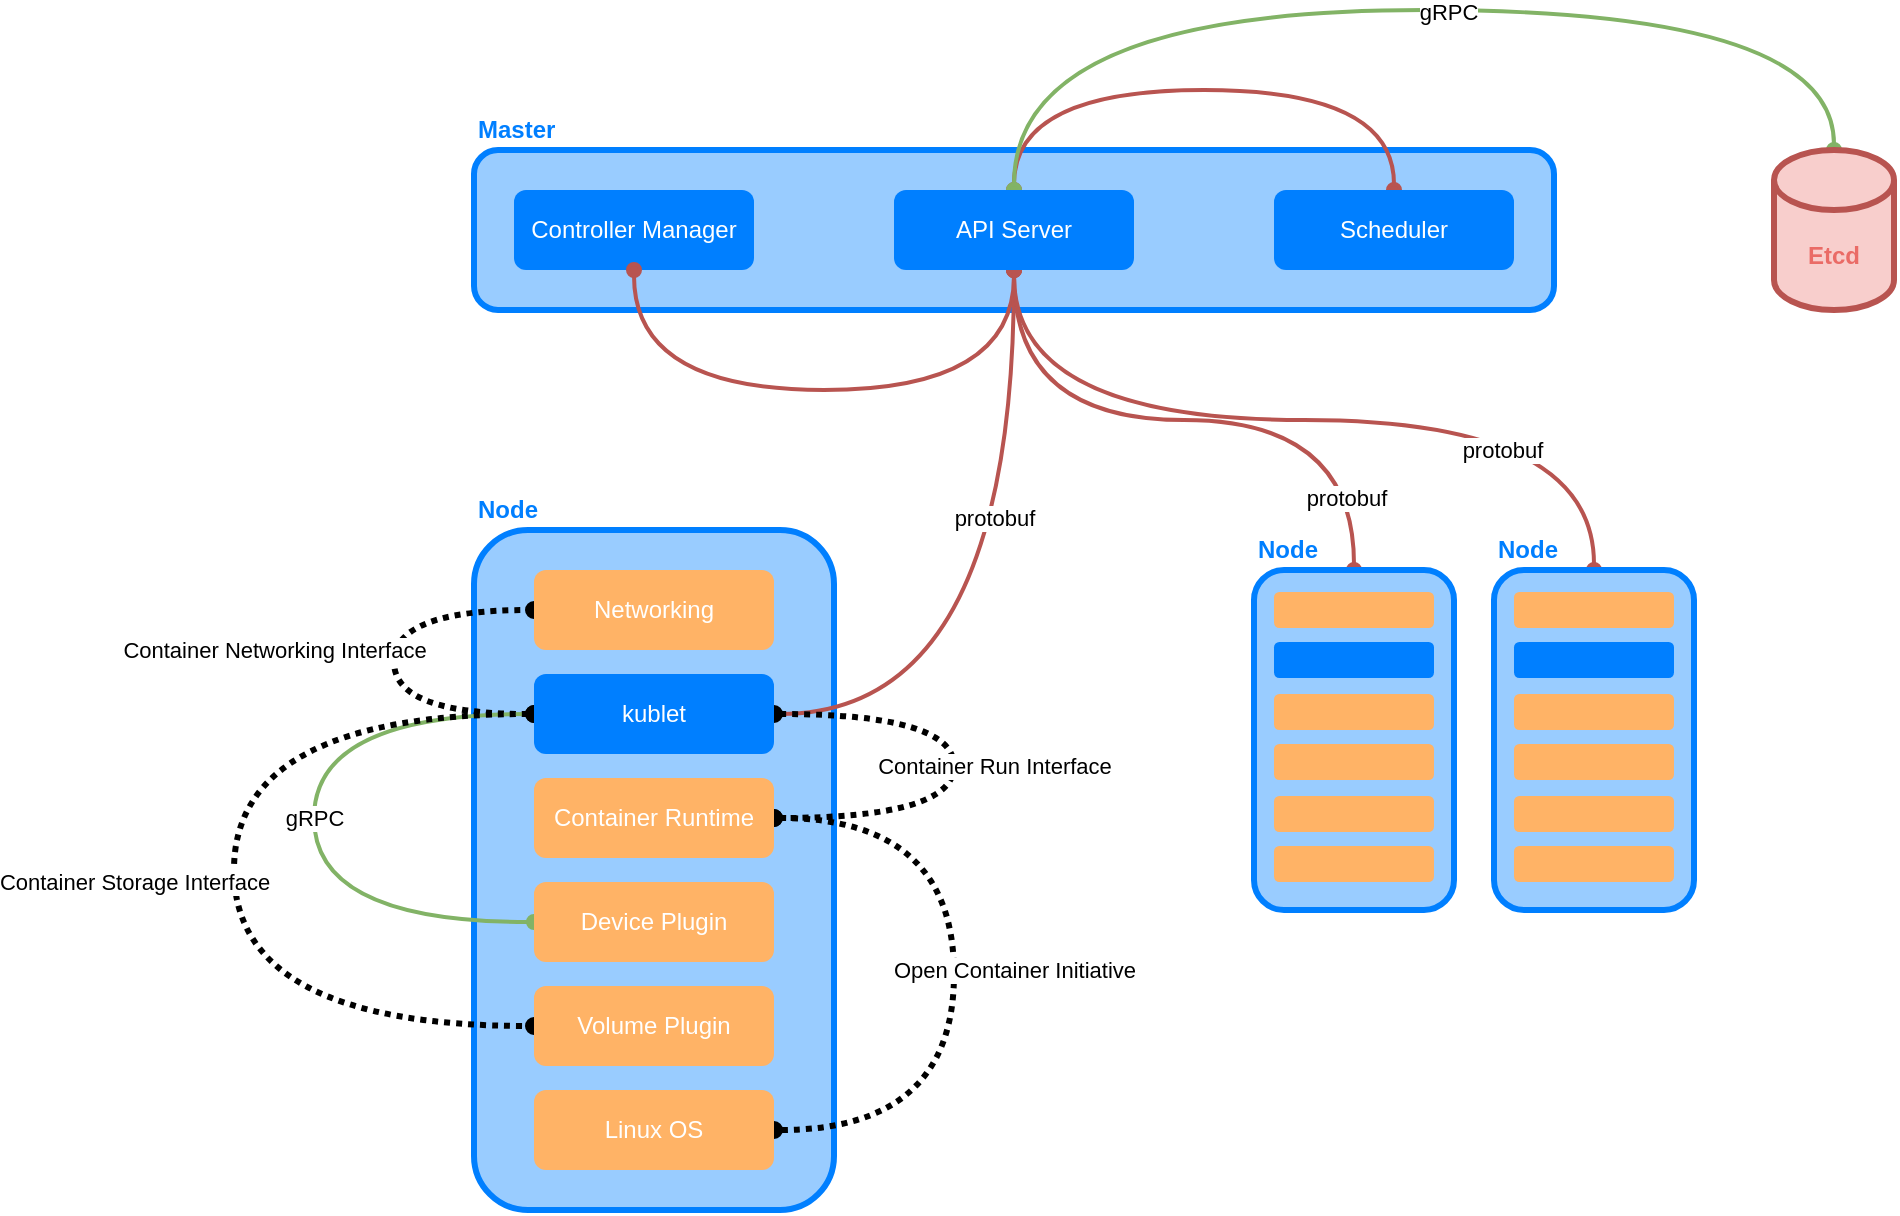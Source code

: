 <mxfile version="14.6.13" type="github" pages="2">
  <diagram id="bBBhsQbIYzlm841d_2xN" name="Kubernetes架构">
    <mxGraphModel dx="1773" dy="589" grid="1" gridSize="10" guides="1" tooltips="1" connect="1" arrows="1" fold="1" page="1" pageScale="1" pageWidth="827" pageHeight="1169" math="0" shadow="0">
      <root>
        <mxCell id="0" />
        <mxCell id="1" parent="0" />
        <mxCell id="aCPD2V1o_IkPT03zLZu7-23" value="" style="rounded=1;whiteSpace=wrap;html=1;fontColor=#FFFFFF;gradientColor=none;strokeColor=#007FFF;strokeWidth=3;fillColor=#99CCFF;" vertex="1" parent="1">
          <mxGeometry x="40" y="330" width="180" height="340" as="geometry" />
        </mxCell>
        <mxCell id="aCPD2V1o_IkPT03zLZu7-20" value="" style="rounded=1;whiteSpace=wrap;html=1;fontColor=#FFFFFF;gradientColor=none;strokeColor=#007FFF;strokeWidth=3;fillColor=#99CCFF;" vertex="1" parent="1">
          <mxGeometry x="40" y="140" width="540" height="80" as="geometry" />
        </mxCell>
        <mxCell id="aCPD2V1o_IkPT03zLZu7-1" value="Controller Manager" style="rounded=1;whiteSpace=wrap;html=1;fontColor=#FFFFFF;fillColor=#007FFF;strokeColor=none;" vertex="1" parent="1">
          <mxGeometry x="60" y="160" width="120" height="40" as="geometry" />
        </mxCell>
        <mxCell id="aCPD2V1o_IkPT03zLZu7-31" style="edgeStyle=orthogonalEdgeStyle;curved=1;rounded=0;orthogonalLoop=1;jettySize=auto;html=1;exitX=0.5;exitY=0;exitDx=0;exitDy=0;entryX=0.5;entryY=0;entryDx=0;entryDy=0;fontColor=#000000;startArrow=oval;startFill=1;endArrow=oval;endFill=1;strokeWidth=2;fillColor=#f8cecc;strokeColor=#b85450;" edge="1" parent="1" source="aCPD2V1o_IkPT03zLZu7-2" target="aCPD2V1o_IkPT03zLZu7-3">
          <mxGeometry relative="1" as="geometry">
            <Array as="points">
              <mxPoint x="310" y="110" />
              <mxPoint x="500" y="110" />
            </Array>
          </mxGeometry>
        </mxCell>
        <mxCell id="aCPD2V1o_IkPT03zLZu7-32" style="edgeStyle=orthogonalEdgeStyle;curved=1;rounded=0;orthogonalLoop=1;jettySize=auto;html=1;exitX=0.5;exitY=1;exitDx=0;exitDy=0;entryX=0.5;entryY=1;entryDx=0;entryDy=0;fontColor=#000000;startArrow=oval;startFill=1;endArrow=oval;endFill=1;strokeWidth=2;fillColor=#f8cecc;strokeColor=#b85450;" edge="1" parent="1" source="aCPD2V1o_IkPT03zLZu7-2" target="aCPD2V1o_IkPT03zLZu7-1">
          <mxGeometry relative="1" as="geometry">
            <Array as="points">
              <mxPoint x="310" y="260" />
              <mxPoint x="120" y="260" />
            </Array>
          </mxGeometry>
        </mxCell>
        <mxCell id="aCPD2V1o_IkPT03zLZu7-35" style="edgeStyle=orthogonalEdgeStyle;curved=1;rounded=0;orthogonalLoop=1;jettySize=auto;html=1;exitX=0.5;exitY=1;exitDx=0;exitDy=0;entryX=1;entryY=0.5;entryDx=0;entryDy=0;fontColor=#000000;startArrow=oval;startFill=1;endArrow=oval;endFill=1;strokeColor=#b85450;strokeWidth=2;fillColor=#f8cecc;" edge="1" parent="1" source="aCPD2V1o_IkPT03zLZu7-2" target="aCPD2V1o_IkPT03zLZu7-6">
          <mxGeometry relative="1" as="geometry" />
        </mxCell>
        <mxCell id="aCPD2V1o_IkPT03zLZu7-56" value="protobuf" style="edgeLabel;html=1;align=center;verticalAlign=middle;resizable=0;points=[];fontColor=#000000;" vertex="1" connectable="0" parent="aCPD2V1o_IkPT03zLZu7-35">
          <mxGeometry x="-0.275" y="-10" relative="1" as="geometry">
            <mxPoint as="offset" />
          </mxGeometry>
        </mxCell>
        <mxCell id="aCPD2V1o_IkPT03zLZu7-54" style="edgeStyle=orthogonalEdgeStyle;curved=1;rounded=0;orthogonalLoop=1;jettySize=auto;html=1;exitX=0.5;exitY=1;exitDx=0;exitDy=0;entryX=0.5;entryY=0;entryDx=0;entryDy=0;fontColor=#000000;startArrow=oval;startFill=1;endArrow=oval;endFill=1;strokeColor=#b85450;strokeWidth=2;fillColor=#f8cecc;" edge="1" parent="1" source="aCPD2V1o_IkPT03zLZu7-2" target="aCPD2V1o_IkPT03zLZu7-44">
          <mxGeometry relative="1" as="geometry" />
        </mxCell>
        <mxCell id="aCPD2V1o_IkPT03zLZu7-57" value="protobuf" style="edgeLabel;html=1;align=center;verticalAlign=middle;resizable=0;points=[];fontColor=#000000;" vertex="1" connectable="0" parent="aCPD2V1o_IkPT03zLZu7-54">
          <mxGeometry x="0.775" y="-4" relative="1" as="geometry">
            <mxPoint as="offset" />
          </mxGeometry>
        </mxCell>
        <mxCell id="aCPD2V1o_IkPT03zLZu7-55" style="edgeStyle=orthogonalEdgeStyle;curved=1;rounded=0;orthogonalLoop=1;jettySize=auto;html=1;exitX=0.5;exitY=1;exitDx=0;exitDy=0;entryX=0.5;entryY=0;entryDx=0;entryDy=0;fontColor=#000000;startArrow=oval;startFill=1;endArrow=oval;endFill=1;strokeColor=#b85450;strokeWidth=2;fillColor=#f8cecc;" edge="1" parent="1" source="aCPD2V1o_IkPT03zLZu7-2" target="aCPD2V1o_IkPT03zLZu7-47">
          <mxGeometry relative="1" as="geometry" />
        </mxCell>
        <mxCell id="aCPD2V1o_IkPT03zLZu7-58" value="protobuf" style="edgeLabel;html=1;align=center;verticalAlign=middle;resizable=0;points=[];fontColor=#000000;" vertex="1" connectable="0" parent="aCPD2V1o_IkPT03zLZu7-55">
          <mxGeometry x="0.45" y="-15" relative="1" as="geometry">
            <mxPoint as="offset" />
          </mxGeometry>
        </mxCell>
        <mxCell id="aCPD2V1o_IkPT03zLZu7-59" style="edgeStyle=orthogonalEdgeStyle;curved=1;rounded=0;orthogonalLoop=1;jettySize=auto;html=1;exitX=0.5;exitY=0;exitDx=0;exitDy=0;entryX=0.5;entryY=0;entryDx=0;entryDy=0;entryPerimeter=0;fontColor=#000000;startArrow=oval;startFill=1;endArrow=oval;endFill=1;strokeColor=#82b366;strokeWidth=2;fillColor=#d5e8d4;" edge="1" parent="1" source="aCPD2V1o_IkPT03zLZu7-2" target="aCPD2V1o_IkPT03zLZu7-29">
          <mxGeometry relative="1" as="geometry">
            <Array as="points">
              <mxPoint x="310" y="70" />
              <mxPoint x="720" y="70" />
            </Array>
          </mxGeometry>
        </mxCell>
        <mxCell id="aCPD2V1o_IkPT03zLZu7-60" value="gRPC" style="edgeLabel;html=1;align=center;verticalAlign=middle;resizable=0;points=[];fontColor=#000000;" vertex="1" connectable="0" parent="aCPD2V1o_IkPT03zLZu7-59">
          <mxGeometry x="0.077" y="-1" relative="1" as="geometry">
            <mxPoint as="offset" />
          </mxGeometry>
        </mxCell>
        <mxCell id="aCPD2V1o_IkPT03zLZu7-2" value="API Server" style="rounded=1;whiteSpace=wrap;html=1;fontColor=#FFFFFF;fillColor=#007FFF;strokeColor=none;" vertex="1" parent="1">
          <mxGeometry x="250" y="160" width="120" height="40" as="geometry" />
        </mxCell>
        <mxCell id="aCPD2V1o_IkPT03zLZu7-3" value="Scheduler" style="rounded=1;whiteSpace=wrap;html=1;fontColor=#FFFFFF;fillColor=#007FFF;strokeColor=none;" vertex="1" parent="1">
          <mxGeometry x="440" y="160" width="120" height="40" as="geometry" />
        </mxCell>
        <mxCell id="aCPD2V1o_IkPT03zLZu7-14" style="edgeStyle=orthogonalEdgeStyle;curved=1;rounded=0;orthogonalLoop=1;jettySize=auto;html=1;exitX=0;exitY=0.5;exitDx=0;exitDy=0;entryX=0;entryY=0.5;entryDx=0;entryDy=0;fontColor=#FFFFFF;startArrow=oval;startFill=1;endArrow=oval;endFill=1;strokeWidth=3;dashed=1;dashPattern=1 1;" edge="1" parent="1" source="aCPD2V1o_IkPT03zLZu7-6" target="aCPD2V1o_IkPT03zLZu7-7">
          <mxGeometry relative="1" as="geometry">
            <Array as="points">
              <mxPoint y="422" />
              <mxPoint y="370" />
            </Array>
          </mxGeometry>
        </mxCell>
        <mxCell id="aCPD2V1o_IkPT03zLZu7-27" value="Container Networking Interface" style="edgeLabel;html=1;align=center;verticalAlign=middle;resizable=0;points=[];fontColor=#000000;" vertex="1" connectable="0" parent="aCPD2V1o_IkPT03zLZu7-14">
          <mxGeometry x="0.01" y="-1" relative="1" as="geometry">
            <mxPoint x="-61" y="-5" as="offset" />
          </mxGeometry>
        </mxCell>
        <mxCell id="aCPD2V1o_IkPT03zLZu7-16" value="&lt;font color=&quot;#000000&quot;&gt;gRPC&lt;/font&gt;" style="edgeStyle=orthogonalEdgeStyle;curved=1;rounded=0;orthogonalLoop=1;jettySize=auto;html=1;exitX=0;exitY=0.5;exitDx=0;exitDy=0;entryX=0;entryY=0.5;entryDx=0;entryDy=0;fontColor=#FFFFFF;startArrow=oval;startFill=1;endArrow=oval;endFill=1;strokeWidth=2;fillColor=#d5e8d4;strokeColor=#82b366;" edge="1" parent="1" source="aCPD2V1o_IkPT03zLZu7-6" target="aCPD2V1o_IkPT03zLZu7-10">
          <mxGeometry relative="1" as="geometry">
            <Array as="points">
              <mxPoint x="-40" y="422" />
              <mxPoint x="-40" y="526" />
            </Array>
          </mxGeometry>
        </mxCell>
        <mxCell id="aCPD2V1o_IkPT03zLZu7-17" style="edgeStyle=orthogonalEdgeStyle;curved=1;rounded=0;orthogonalLoop=1;jettySize=auto;html=1;exitX=0;exitY=0.5;exitDx=0;exitDy=0;entryX=0;entryY=0.5;entryDx=0;entryDy=0;fontColor=#FFFFFF;startArrow=oval;startFill=1;endArrow=oval;endFill=1;strokeWidth=3;dashed=1;dashPattern=1 1;" edge="1" parent="1" source="aCPD2V1o_IkPT03zLZu7-6" target="aCPD2V1o_IkPT03zLZu7-9">
          <mxGeometry relative="1" as="geometry">
            <Array as="points">
              <mxPoint x="-80" y="422" />
              <mxPoint x="-80" y="578" />
            </Array>
          </mxGeometry>
        </mxCell>
        <mxCell id="aCPD2V1o_IkPT03zLZu7-28" value="Container Storage Interface" style="edgeLabel;html=1;align=center;verticalAlign=middle;resizable=0;points=[];fontColor=#000000;" vertex="1" connectable="0" parent="aCPD2V1o_IkPT03zLZu7-17">
          <mxGeometry x="0.031" y="1" relative="1" as="geometry">
            <mxPoint x="-51" y="-1" as="offset" />
          </mxGeometry>
        </mxCell>
        <mxCell id="aCPD2V1o_IkPT03zLZu7-24" style="edgeStyle=orthogonalEdgeStyle;curved=1;rounded=0;orthogonalLoop=1;jettySize=auto;html=1;exitX=1;exitY=0.5;exitDx=0;exitDy=0;entryX=1;entryY=0.5;entryDx=0;entryDy=0;fontColor=#FFFFFF;startArrow=oval;startFill=1;endArrow=oval;endFill=1;strokeWidth=3;dashed=1;dashPattern=1 1;" edge="1" parent="1" source="aCPD2V1o_IkPT03zLZu7-6" target="aCPD2V1o_IkPT03zLZu7-8">
          <mxGeometry relative="1" as="geometry">
            <Array as="points">
              <mxPoint x="280" y="422" />
              <mxPoint x="280" y="474" />
            </Array>
          </mxGeometry>
        </mxCell>
        <mxCell id="aCPD2V1o_IkPT03zLZu7-25" value="&lt;font color=&quot;#000000&quot;&gt;Container Run Interface&lt;/font&gt;" style="edgeLabel;html=1;align=center;verticalAlign=middle;resizable=0;points=[];fontColor=#FFFFFF;" vertex="1" connectable="0" parent="aCPD2V1o_IkPT03zLZu7-24">
          <mxGeometry y="1" relative="1" as="geometry">
            <mxPoint x="19" as="offset" />
          </mxGeometry>
        </mxCell>
        <mxCell id="aCPD2V1o_IkPT03zLZu7-6" value="kublet" style="rounded=1;whiteSpace=wrap;html=1;fontColor=#FFFFFF;fillColor=#007FFF;strokeColor=none;" vertex="1" parent="1">
          <mxGeometry x="70" y="402" width="120" height="40" as="geometry" />
        </mxCell>
        <mxCell id="aCPD2V1o_IkPT03zLZu7-7" value="Networking" style="rounded=1;whiteSpace=wrap;html=1;fontColor=#FFFFFF;strokeColor=none;fillColor=#FFB366;" vertex="1" parent="1">
          <mxGeometry x="70" y="350" width="120" height="40" as="geometry" />
        </mxCell>
        <mxCell id="aCPD2V1o_IkPT03zLZu7-18" style="edgeStyle=orthogonalEdgeStyle;curved=1;rounded=0;orthogonalLoop=1;jettySize=auto;html=1;exitX=1;exitY=0.5;exitDx=0;exitDy=0;entryX=1;entryY=0.5;entryDx=0;entryDy=0;fontColor=#FFFFFF;startArrow=oval;startFill=1;endArrow=oval;endFill=1;strokeWidth=3;dashed=1;dashPattern=1 1;" edge="1" parent="1" source="aCPD2V1o_IkPT03zLZu7-8" target="aCPD2V1o_IkPT03zLZu7-11">
          <mxGeometry relative="1" as="geometry">
            <Array as="points">
              <mxPoint x="280" y="474" />
              <mxPoint x="280" y="630" />
            </Array>
          </mxGeometry>
        </mxCell>
        <mxCell id="aCPD2V1o_IkPT03zLZu7-26" value="&lt;font&gt;Open Container Initiative&lt;/font&gt;" style="edgeLabel;html=1;align=center;verticalAlign=middle;resizable=0;points=[];" vertex="1" connectable="0" parent="aCPD2V1o_IkPT03zLZu7-18">
          <mxGeometry x="-0.024" y="1" relative="1" as="geometry">
            <mxPoint x="29" y="2" as="offset" />
          </mxGeometry>
        </mxCell>
        <mxCell id="aCPD2V1o_IkPT03zLZu7-8" value="Container Runtime" style="rounded=1;whiteSpace=wrap;html=1;fontColor=#FFFFFF;strokeColor=none;fillColor=#FFB366;" vertex="1" parent="1">
          <mxGeometry x="70" y="454" width="120" height="40" as="geometry" />
        </mxCell>
        <mxCell id="aCPD2V1o_IkPT03zLZu7-9" value="Volume Plugin" style="rounded=1;whiteSpace=wrap;html=1;fontColor=#FFFFFF;strokeColor=none;fillColor=#FFB366;" vertex="1" parent="1">
          <mxGeometry x="70" y="558" width="120" height="40" as="geometry" />
        </mxCell>
        <mxCell id="aCPD2V1o_IkPT03zLZu7-10" value="Device Plugin" style="rounded=1;whiteSpace=wrap;html=1;fontColor=#FFFFFF;strokeColor=none;fillColor=#FFB366;" vertex="1" parent="1">
          <mxGeometry x="70" y="506" width="120" height="40" as="geometry" />
        </mxCell>
        <mxCell id="aCPD2V1o_IkPT03zLZu7-11" value="Linux OS" style="rounded=1;whiteSpace=wrap;html=1;fontColor=#FFFFFF;strokeColor=none;fillColor=#FFB366;" vertex="1" parent="1">
          <mxGeometry x="70" y="610" width="120" height="40" as="geometry" />
        </mxCell>
        <mxCell id="aCPD2V1o_IkPT03zLZu7-29" value="&lt;font color=&quot;#ea6b66&quot;&gt;&lt;b&gt;Etcd&lt;/b&gt;&lt;/font&gt;" style="shape=cylinder3;whiteSpace=wrap;html=1;boundedLbl=1;backgroundOutline=1;size=15;strokeColor=#b85450;strokeWidth=3;fillColor=#f8cecc;" vertex="1" parent="1">
          <mxGeometry x="690" y="140" width="60" height="80" as="geometry" />
        </mxCell>
        <mxCell id="aCPD2V1o_IkPT03zLZu7-45" value="" style="group" vertex="1" connectable="0" parent="1">
          <mxGeometry x="430" y="350" width="100" height="170" as="geometry" />
        </mxCell>
        <mxCell id="aCPD2V1o_IkPT03zLZu7-44" value="" style="rounded=1;whiteSpace=wrap;html=1;fontColor=#FFFFFF;gradientColor=none;strokeColor=#007FFF;strokeWidth=3;fillColor=#99CCFF;" vertex="1" parent="aCPD2V1o_IkPT03zLZu7-45">
          <mxGeometry width="100" height="170" as="geometry" />
        </mxCell>
        <mxCell id="aCPD2V1o_IkPT03zLZu7-38" value="" style="rounded=1;whiteSpace=wrap;html=1;fontColor=#FFFFFF;strokeColor=none;fillColor=#FFB366;" vertex="1" parent="aCPD2V1o_IkPT03zLZu7-45">
          <mxGeometry x="10" y="11" width="80" height="18" as="geometry" />
        </mxCell>
        <mxCell id="aCPD2V1o_IkPT03zLZu7-39" value="" style="rounded=1;whiteSpace=wrap;html=1;fontColor=#FFFFFF;strokeColor=none;fillColor=#007FFF;" vertex="1" parent="aCPD2V1o_IkPT03zLZu7-45">
          <mxGeometry x="10" y="36" width="80" height="18" as="geometry" />
        </mxCell>
        <mxCell id="aCPD2V1o_IkPT03zLZu7-40" value="" style="rounded=1;whiteSpace=wrap;html=1;fontColor=#FFFFFF;strokeColor=none;fillColor=#FFB366;" vertex="1" parent="aCPD2V1o_IkPT03zLZu7-45">
          <mxGeometry x="10" y="62" width="80" height="18" as="geometry" />
        </mxCell>
        <mxCell id="aCPD2V1o_IkPT03zLZu7-41" value="" style="rounded=1;whiteSpace=wrap;html=1;fontColor=#FFFFFF;strokeColor=none;fillColor=#FFB366;" vertex="1" parent="aCPD2V1o_IkPT03zLZu7-45">
          <mxGeometry x="10" y="87" width="80" height="18" as="geometry" />
        </mxCell>
        <mxCell id="aCPD2V1o_IkPT03zLZu7-42" value="" style="rounded=1;whiteSpace=wrap;html=1;fontColor=#FFFFFF;strokeColor=none;fillColor=#FFB366;" vertex="1" parent="aCPD2V1o_IkPT03zLZu7-45">
          <mxGeometry x="10" y="113" width="80" height="18" as="geometry" />
        </mxCell>
        <mxCell id="aCPD2V1o_IkPT03zLZu7-43" value="" style="rounded=1;whiteSpace=wrap;html=1;fontColor=#FFFFFF;strokeColor=none;fillColor=#FFB366;" vertex="1" parent="aCPD2V1o_IkPT03zLZu7-45">
          <mxGeometry x="10" y="138" width="80" height="18" as="geometry" />
        </mxCell>
        <mxCell id="aCPD2V1o_IkPT03zLZu7-46" value="" style="group" vertex="1" connectable="0" parent="1">
          <mxGeometry x="550" y="350" width="100" height="170" as="geometry" />
        </mxCell>
        <mxCell id="aCPD2V1o_IkPT03zLZu7-47" value="" style="rounded=1;whiteSpace=wrap;html=1;fontColor=#FFFFFF;gradientColor=none;strokeColor=#007FFF;strokeWidth=3;fillColor=#99CCFF;" vertex="1" parent="aCPD2V1o_IkPT03zLZu7-46">
          <mxGeometry width="100" height="170" as="geometry" />
        </mxCell>
        <mxCell id="aCPD2V1o_IkPT03zLZu7-48" value="" style="rounded=1;whiteSpace=wrap;html=1;fontColor=#FFFFFF;strokeColor=none;fillColor=#FFB366;" vertex="1" parent="aCPD2V1o_IkPT03zLZu7-46">
          <mxGeometry x="10" y="11" width="80" height="18" as="geometry" />
        </mxCell>
        <mxCell id="aCPD2V1o_IkPT03zLZu7-49" value="" style="rounded=1;whiteSpace=wrap;html=1;fontColor=#FFFFFF;strokeColor=none;fillColor=#007FFF;" vertex="1" parent="aCPD2V1o_IkPT03zLZu7-46">
          <mxGeometry x="10" y="36" width="80" height="18" as="geometry" />
        </mxCell>
        <mxCell id="aCPD2V1o_IkPT03zLZu7-50" value="" style="rounded=1;whiteSpace=wrap;html=1;fontColor=#FFFFFF;strokeColor=none;fillColor=#FFB366;" vertex="1" parent="aCPD2V1o_IkPT03zLZu7-46">
          <mxGeometry x="10" y="62" width="80" height="18" as="geometry" />
        </mxCell>
        <mxCell id="aCPD2V1o_IkPT03zLZu7-51" value="" style="rounded=1;whiteSpace=wrap;html=1;fontColor=#FFFFFF;strokeColor=none;fillColor=#FFB366;" vertex="1" parent="aCPD2V1o_IkPT03zLZu7-46">
          <mxGeometry x="10" y="87" width="80" height="18" as="geometry" />
        </mxCell>
        <mxCell id="aCPD2V1o_IkPT03zLZu7-52" value="" style="rounded=1;whiteSpace=wrap;html=1;fontColor=#FFFFFF;strokeColor=none;fillColor=#FFB366;" vertex="1" parent="aCPD2V1o_IkPT03zLZu7-46">
          <mxGeometry x="10" y="113" width="80" height="18" as="geometry" />
        </mxCell>
        <mxCell id="aCPD2V1o_IkPT03zLZu7-53" value="" style="rounded=1;whiteSpace=wrap;html=1;fontColor=#FFFFFF;strokeColor=none;fillColor=#FFB366;" vertex="1" parent="aCPD2V1o_IkPT03zLZu7-46">
          <mxGeometry x="10" y="138" width="80" height="18" as="geometry" />
        </mxCell>
        <mxCell id="aCPD2V1o_IkPT03zLZu7-61" value="&lt;b&gt;&lt;font color=&quot;#007fff&quot;&gt;Master&lt;/font&gt;&lt;/b&gt;" style="text;html=1;strokeColor=none;fillColor=none;align=left;verticalAlign=middle;whiteSpace=wrap;rounded=0;fontColor=#000000;" vertex="1" parent="1">
          <mxGeometry x="40" y="120" width="40" height="20" as="geometry" />
        </mxCell>
        <mxCell id="aCPD2V1o_IkPT03zLZu7-62" value="&lt;b&gt;&lt;font color=&quot;#007fff&quot;&gt;Node&lt;/font&gt;&lt;/b&gt;" style="text;html=1;strokeColor=none;fillColor=none;align=left;verticalAlign=middle;whiteSpace=wrap;rounded=0;fontColor=#000000;" vertex="1" parent="1">
          <mxGeometry x="40" y="310" width="40" height="20" as="geometry" />
        </mxCell>
        <mxCell id="aCPD2V1o_IkPT03zLZu7-63" value="&lt;b&gt;&lt;font color=&quot;#007fff&quot;&gt;Node&lt;/font&gt;&lt;/b&gt;" style="text;html=1;strokeColor=none;fillColor=none;align=left;verticalAlign=middle;whiteSpace=wrap;rounded=0;fontColor=#000000;" vertex="1" parent="1">
          <mxGeometry x="430" y="330" width="40" height="20" as="geometry" />
        </mxCell>
        <mxCell id="aCPD2V1o_IkPT03zLZu7-64" value="&lt;b&gt;&lt;font color=&quot;#007fff&quot;&gt;Node&lt;/font&gt;&lt;/b&gt;" style="text;html=1;strokeColor=none;fillColor=none;align=left;verticalAlign=middle;whiteSpace=wrap;rounded=0;fontColor=#000000;" vertex="1" parent="1">
          <mxGeometry x="550" y="330" width="40" height="20" as="geometry" />
        </mxCell>
      </root>
    </mxGraphModel>
  </diagram>
  <diagram id="JEebt9-LV1jtl1lClfji" name="Kubernetes核心功能">
    <mxGraphModel dx="946" dy="589" grid="1" gridSize="10" guides="1" tooltips="1" connect="1" arrows="1" fold="1" page="1" pageScale="1" pageWidth="827" pageHeight="1169" math="0" shadow="0">
      <root>
        <mxCell id="xghnK-VaKk2pKTXTFuIU-0" />
        <mxCell id="xghnK-VaKk2pKTXTFuIU-1" parent="xghnK-VaKk2pKTXTFuIU-0" />
        <mxCell id="0hW46Lr5rfxQ2X5c7dfc-13" style="edgeStyle=orthogonalEdgeStyle;curved=1;rounded=0;orthogonalLoop=1;jettySize=auto;html=1;exitX=1;exitY=0.5;exitDx=0;exitDy=0;fontColor=#000000;startArrow=oval;startFill=1;endArrow=block;endFill=1;strokeColor=#000000;strokeWidth=2;" edge="1" parent="xghnK-VaKk2pKTXTFuIU-1" source="0hW46Lr5rfxQ2X5c7dfc-0" target="0hW46Lr5rfxQ2X5c7dfc-1">
          <mxGeometry relative="1" as="geometry" />
        </mxCell>
        <mxCell id="0hW46Lr5rfxQ2X5c7dfc-14" value="&lt;b&gt;I want to expose my Services&lt;/b&gt;" style="edgeLabel;html=1;align=center;verticalAlign=middle;resizable=0;points=[];fontColor=#000000;" vertex="1" connectable="0" parent="0hW46Lr5rfxQ2X5c7dfc-13">
          <mxGeometry x="-0.06" relative="1" as="geometry">
            <mxPoint y="-20" as="offset" />
          </mxGeometry>
        </mxCell>
        <mxCell id="0hW46Lr5rfxQ2X5c7dfc-0" value="Ingress" style="rounded=1;whiteSpace=wrap;html=1;fontColor=#FFFFFF;fillColor=#007FFF;strokeColor=none;" vertex="1" parent="xghnK-VaKk2pKTXTFuIU-1">
          <mxGeometry x="40" y="160" width="80" height="40" as="geometry" />
        </mxCell>
        <mxCell id="0hW46Lr5rfxQ2X5c7dfc-15" style="edgeStyle=orthogonalEdgeStyle;curved=1;rounded=0;orthogonalLoop=1;jettySize=auto;html=1;fontColor=#000000;startArrow=oval;startFill=1;endArrow=block;endFill=1;strokeColor=#000000;strokeWidth=2;" edge="1" parent="xghnK-VaKk2pKTXTFuIU-1" source="0hW46Lr5rfxQ2X5c7dfc-1" target="0hW46Lr5rfxQ2X5c7dfc-2">
          <mxGeometry relative="1" as="geometry" />
        </mxCell>
        <mxCell id="0hW46Lr5rfxQ2X5c7dfc-16" value="&lt;b&gt;I want to proxy my Pod replicas&lt;/b&gt;" style="edgeLabel;html=1;align=center;verticalAlign=middle;resizable=0;points=[];fontColor=#000000;" vertex="1" connectable="0" parent="0hW46Lr5rfxQ2X5c7dfc-15">
          <mxGeometry x="-0.01" relative="1" as="geometry">
            <mxPoint x="1" y="-20" as="offset" />
          </mxGeometry>
        </mxCell>
        <mxCell id="0hW46Lr5rfxQ2X5c7dfc-1" value="Service" style="rounded=1;whiteSpace=wrap;html=1;fontColor=#FFFFFF;fillColor=#007FFF;strokeColor=none;" vertex="1" parent="xghnK-VaKk2pKTXTFuIU-1">
          <mxGeometry x="320" y="160" width="80" height="40" as="geometry" />
        </mxCell>
        <mxCell id="0hW46Lr5rfxQ2X5c7dfc-2" value="Deployment" style="rounded=1;whiteSpace=wrap;html=1;fontColor=#FFFFFF;fillColor=#007FFF;strokeColor=none;" vertex="1" parent="xghnK-VaKk2pKTXTFuIU-1">
          <mxGeometry x="600" y="160" width="80" height="40" as="geometry" />
        </mxCell>
        <mxCell id="0hW46Lr5rfxQ2X5c7dfc-17" style="edgeStyle=orthogonalEdgeStyle;curved=1;rounded=0;orthogonalLoop=1;jettySize=auto;html=1;fontColor=#000000;startArrow=oval;startFill=1;endArrow=block;endFill=1;strokeColor=#000000;strokeWidth=2;" edge="1" parent="xghnK-VaKk2pKTXTFuIU-1" source="0hW46Lr5rfxQ2X5c7dfc-3" target="0hW46Lr5rfxQ2X5c7dfc-2">
          <mxGeometry relative="1" as="geometry" />
        </mxCell>
        <mxCell id="0hW46Lr5rfxQ2X5c7dfc-18" value="&lt;b&gt;I have many Pod replicas&lt;/b&gt;" style="edgeLabel;html=1;align=center;verticalAlign=middle;resizable=0;points=[];fontColor=#000000;" vertex="1" connectable="0" parent="0hW46Lr5rfxQ2X5c7dfc-17">
          <mxGeometry x="-0.156" y="8" relative="1" as="geometry">
            <mxPoint x="55" y="-12" as="offset" />
          </mxGeometry>
        </mxCell>
        <mxCell id="0hW46Lr5rfxQ2X5c7dfc-20" style="edgeStyle=orthogonalEdgeStyle;curved=1;rounded=0;orthogonalLoop=1;jettySize=auto;html=1;exitX=0.5;exitY=1;exitDx=0;exitDy=0;fontColor=#000000;startArrow=oval;startFill=1;endArrow=block;endFill=1;strokeColor=#000000;strokeWidth=2;" edge="1" parent="xghnK-VaKk2pKTXTFuIU-1" source="0hW46Lr5rfxQ2X5c7dfc-3" target="0hW46Lr5rfxQ2X5c7dfc-5">
          <mxGeometry relative="1" as="geometry">
            <Array as="points">
              <mxPoint x="80" y="280" />
            </Array>
          </mxGeometry>
        </mxCell>
        <mxCell id="0hW46Lr5rfxQ2X5c7dfc-24" value="I run periodically" style="edgeLabel;html=1;align=center;verticalAlign=middle;resizable=0;points=[];fontColor=#000000;fontStyle=1" vertex="1" connectable="0" parent="0hW46Lr5rfxQ2X5c7dfc-20">
          <mxGeometry x="0.324" y="33" relative="1" as="geometry">
            <mxPoint as="offset" />
          </mxGeometry>
        </mxCell>
        <mxCell id="0hW46Lr5rfxQ2X5c7dfc-21" style="edgeStyle=orthogonalEdgeStyle;curved=1;rounded=0;orthogonalLoop=1;jettySize=auto;html=1;exitX=0.5;exitY=1;exitDx=0;exitDy=0;entryX=0.5;entryY=0;entryDx=0;entryDy=0;fontColor=#000000;startArrow=oval;startFill=1;endArrow=block;endFill=1;strokeColor=#000000;strokeWidth=2;" edge="1" parent="xghnK-VaKk2pKTXTFuIU-1" source="0hW46Lr5rfxQ2X5c7dfc-3" target="0hW46Lr5rfxQ2X5c7dfc-6">
          <mxGeometry relative="1" as="geometry">
            <Array as="points">
              <mxPoint x="267" y="280" />
            </Array>
          </mxGeometry>
        </mxCell>
        <mxCell id="0hW46Lr5rfxQ2X5c7dfc-26" value="I only run for once" style="edgeLabel;html=1;align=center;verticalAlign=middle;resizable=0;points=[];fontColor=#000000;fontStyle=1" vertex="1" connectable="0" parent="0hW46Lr5rfxQ2X5c7dfc-21">
          <mxGeometry x="0.443" y="7" relative="1" as="geometry">
            <mxPoint as="offset" />
          </mxGeometry>
        </mxCell>
        <mxCell id="0hW46Lr5rfxQ2X5c7dfc-22" style="edgeStyle=orthogonalEdgeStyle;curved=1;rounded=0;orthogonalLoop=1;jettySize=auto;html=1;exitX=0.5;exitY=1;exitDx=0;exitDy=0;entryX=0.5;entryY=0;entryDx=0;entryDy=0;fontColor=#000000;startArrow=oval;startFill=1;endArrow=block;endFill=1;strokeColor=#000000;strokeWidth=2;" edge="1" parent="xghnK-VaKk2pKTXTFuIU-1" source="0hW46Lr5rfxQ2X5c7dfc-3" target="0hW46Lr5rfxQ2X5c7dfc-7">
          <mxGeometry relative="1" as="geometry">
            <Array as="points">
              <mxPoint x="453" y="280" />
            </Array>
          </mxGeometry>
        </mxCell>
        <mxCell id="0hW46Lr5rfxQ2X5c7dfc-27" value="I am stateful" style="edgeLabel;html=1;align=center;verticalAlign=middle;resizable=0;points=[];fontColor=#000000;fontStyle=1" vertex="1" connectable="0" parent="0hW46Lr5rfxQ2X5c7dfc-22">
          <mxGeometry x="0.475" y="-7" relative="1" as="geometry">
            <mxPoint as="offset" />
          </mxGeometry>
        </mxCell>
        <mxCell id="0hW46Lr5rfxQ2X5c7dfc-23" style="edgeStyle=orthogonalEdgeStyle;curved=1;rounded=0;orthogonalLoop=1;jettySize=auto;html=1;exitX=0.5;exitY=1;exitDx=0;exitDy=0;entryX=0.5;entryY=0;entryDx=0;entryDy=0;fontColor=#000000;startArrow=oval;startFill=1;endArrow=block;endFill=1;strokeColor=#000000;strokeWidth=2;" edge="1" parent="xghnK-VaKk2pKTXTFuIU-1" source="0hW46Lr5rfxQ2X5c7dfc-3" target="0hW46Lr5rfxQ2X5c7dfc-8">
          <mxGeometry relative="1" as="geometry">
            <Array as="points">
              <mxPoint x="640" y="280" />
            </Array>
          </mxGeometry>
        </mxCell>
        <mxCell id="0hW46Lr5rfxQ2X5c7dfc-28" value="I run as a daemon" style="edgeLabel;html=1;align=center;verticalAlign=middle;resizable=0;points=[];fontColor=#000000;fontStyle=1" vertex="1" connectable="0" parent="0hW46Lr5rfxQ2X5c7dfc-23">
          <mxGeometry x="0.73" y="-25" relative="1" as="geometry">
            <mxPoint as="offset" />
          </mxGeometry>
        </mxCell>
        <mxCell id="0hW46Lr5rfxQ2X5c7dfc-3" value="Pod" style="rounded=1;whiteSpace=wrap;html=1;fontColor=#FFFFFF;strokeColor=none;fillColor=#FF0000;" vertex="1" parent="xghnK-VaKk2pKTXTFuIU-1">
          <mxGeometry x="320" y="240" width="80" height="40" as="geometry" />
        </mxCell>
        <mxCell id="0hW46Lr5rfxQ2X5c7dfc-19" value="&lt;b&gt;I need co-scheduling&lt;/b&gt;" style="edgeStyle=orthogonalEdgeStyle;curved=1;rounded=0;orthogonalLoop=1;jettySize=auto;html=1;fontColor=#000000;startArrow=oval;startFill=1;endArrow=block;endFill=1;strokeColor=#82b366;strokeWidth=2;fillColor=#d5e8d4;" edge="1" parent="xghnK-VaKk2pKTXTFuIU-1" source="0hW46Lr5rfxQ2X5c7dfc-4" target="0hW46Lr5rfxQ2X5c7dfc-3">
          <mxGeometry y="20" relative="1" as="geometry">
            <mxPoint as="offset" />
          </mxGeometry>
        </mxCell>
        <mxCell id="0hW46Lr5rfxQ2X5c7dfc-4" value="Container" style="rounded=1;whiteSpace=wrap;html=1;fontColor=#FFFFFF;strokeColor=none;fillColor=#FF0080;" vertex="1" parent="xghnK-VaKk2pKTXTFuIU-1">
          <mxGeometry x="40" y="240" width="80" height="40" as="geometry" />
        </mxCell>
        <mxCell id="0hW46Lr5rfxQ2X5c7dfc-5" value="CronJob" style="rounded=1;whiteSpace=wrap;html=1;fontColor=#FFFFFF;fillColor=#007FFF;strokeColor=none;" vertex="1" parent="xghnK-VaKk2pKTXTFuIU-1">
          <mxGeometry x="40" y="370" width="80" height="40" as="geometry" />
        </mxCell>
        <mxCell id="0hW46Lr5rfxQ2X5c7dfc-6" value="Job" style="rounded=1;whiteSpace=wrap;html=1;fontColor=#FFFFFF;fillColor=#007FFF;strokeColor=none;" vertex="1" parent="xghnK-VaKk2pKTXTFuIU-1">
          <mxGeometry x="227" y="370" width="80" height="40" as="geometry" />
        </mxCell>
        <mxCell id="0hW46Lr5rfxQ2X5c7dfc-7" value="StatefulSet" style="rounded=1;whiteSpace=wrap;html=1;fontColor=#FFFFFF;fillColor=#007FFF;strokeColor=none;" vertex="1" parent="xghnK-VaKk2pKTXTFuIU-1">
          <mxGeometry x="413" y="370" width="80" height="40" as="geometry" />
        </mxCell>
        <mxCell id="0hW46Lr5rfxQ2X5c7dfc-8" value="DaemonSet" style="rounded=1;whiteSpace=wrap;html=1;fontColor=#FFFFFF;fillColor=#007FFF;strokeColor=none;" vertex="1" parent="xghnK-VaKk2pKTXTFuIU-1">
          <mxGeometry x="600" y="370" width="80" height="40" as="geometry" />
        </mxCell>
        <mxCell id="0hW46Lr5rfxQ2X5c7dfc-35" style="edgeStyle=orthogonalEdgeStyle;curved=1;rounded=0;orthogonalLoop=1;jettySize=auto;html=1;exitX=0.5;exitY=0;exitDx=0;exitDy=0;entryX=0.5;entryY=1;entryDx=0;entryDy=0;fontColor=#000000;startArrow=oval;startFill=1;endArrow=block;endFill=1;strokeColor=#82b366;strokeWidth=2;fillColor=#d5e8d4;" edge="1" parent="xghnK-VaKk2pKTXTFuIU-1" source="0hW46Lr5rfxQ2X5c7dfc-9" target="0hW46Lr5rfxQ2X5c7dfc-3">
          <mxGeometry relative="1" as="geometry">
            <Array as="points">
              <mxPoint x="170" y="280" />
            </Array>
          </mxGeometry>
        </mxCell>
        <mxCell id="0hW46Lr5rfxQ2X5c7dfc-36" value="I need auto-scaling" style="edgeLabel;html=1;align=center;verticalAlign=middle;resizable=0;points=[];fontColor=#000000;" vertex="1" connectable="0" parent="0hW46Lr5rfxQ2X5c7dfc-35">
          <mxGeometry x="-0.876" relative="1" as="geometry">
            <mxPoint as="offset" />
          </mxGeometry>
        </mxCell>
        <mxCell id="0hW46Lr5rfxQ2X5c7dfc-9" value="Horizontal PodAutoscaler" style="rounded=1;whiteSpace=wrap;html=1;fontColor=#FFFFFF;fillColor=#007FFF;strokeColor=none;" vertex="1" parent="xghnK-VaKk2pKTXTFuIU-1">
          <mxGeometry x="120" y="460" width="100" height="40" as="geometry" />
        </mxCell>
        <mxCell id="0hW46Lr5rfxQ2X5c7dfc-33" style="edgeStyle=orthogonalEdgeStyle;curved=1;rounded=0;orthogonalLoop=1;jettySize=auto;html=1;exitX=0.5;exitY=0;exitDx=0;exitDy=0;fontColor=#000000;startArrow=oval;startFill=1;endArrow=block;endFill=1;strokeColor=#82b366;strokeWidth=2;fillColor=#d5e8d4;" edge="1" parent="xghnK-VaKk2pKTXTFuIU-1" source="0hW46Lr5rfxQ2X5c7dfc-10">
          <mxGeometry relative="1" as="geometry">
            <mxPoint x="360" y="280" as="targetPoint" />
          </mxGeometry>
        </mxCell>
        <mxCell id="0hW46Lr5rfxQ2X5c7dfc-37" value="I read configMap" style="edgeLabel;html=1;align=center;verticalAlign=middle;resizable=0;points=[];fontColor=#000000;" vertex="1" connectable="0" parent="0hW46Lr5rfxQ2X5c7dfc-33">
          <mxGeometry x="-0.767" relative="1" as="geometry">
            <mxPoint as="offset" />
          </mxGeometry>
        </mxCell>
        <mxCell id="0hW46Lr5rfxQ2X5c7dfc-10" value="ConfigMap" style="rounded=1;whiteSpace=wrap;html=1;fontColor=#FFFFFF;fillColor=#007FFF;strokeColor=none;" vertex="1" parent="xghnK-VaKk2pKTXTFuIU-1">
          <mxGeometry x="320" y="460" width="80" height="40" as="geometry" />
        </mxCell>
        <mxCell id="0hW46Lr5rfxQ2X5c7dfc-34" style="edgeStyle=orthogonalEdgeStyle;curved=1;rounded=0;orthogonalLoop=1;jettySize=auto;html=1;exitX=0.5;exitY=0;exitDx=0;exitDy=0;entryX=0.5;entryY=1;entryDx=0;entryDy=0;fontColor=#000000;startArrow=oval;startFill=1;endArrow=block;endFill=1;strokeColor=#82b366;strokeWidth=2;fillColor=#d5e8d4;" edge="1" parent="xghnK-VaKk2pKTXTFuIU-1" source="0hW46Lr5rfxQ2X5c7dfc-11" target="0hW46Lr5rfxQ2X5c7dfc-3">
          <mxGeometry relative="1" as="geometry">
            <Array as="points">
              <mxPoint x="550" y="280" />
            </Array>
          </mxGeometry>
        </mxCell>
        <mxCell id="0hW46Lr5rfxQ2X5c7dfc-38" value="I need confidential data" style="edgeLabel;html=1;align=center;verticalAlign=middle;resizable=0;points=[];fontColor=#000000;" vertex="1" connectable="0" parent="0hW46Lr5rfxQ2X5c7dfc-34">
          <mxGeometry x="-0.892" relative="1" as="geometry">
            <mxPoint as="offset" />
          </mxGeometry>
        </mxCell>
        <mxCell id="0hW46Lr5rfxQ2X5c7dfc-11" value="Secret" style="rounded=1;whiteSpace=wrap;html=1;fontColor=#FFFFFF;fillColor=#007FFF;strokeColor=none;" vertex="1" parent="xghnK-VaKk2pKTXTFuIU-1">
          <mxGeometry x="510" y="460" width="80" height="40" as="geometry" />
        </mxCell>
      </root>
    </mxGraphModel>
  </diagram>
</mxfile>
